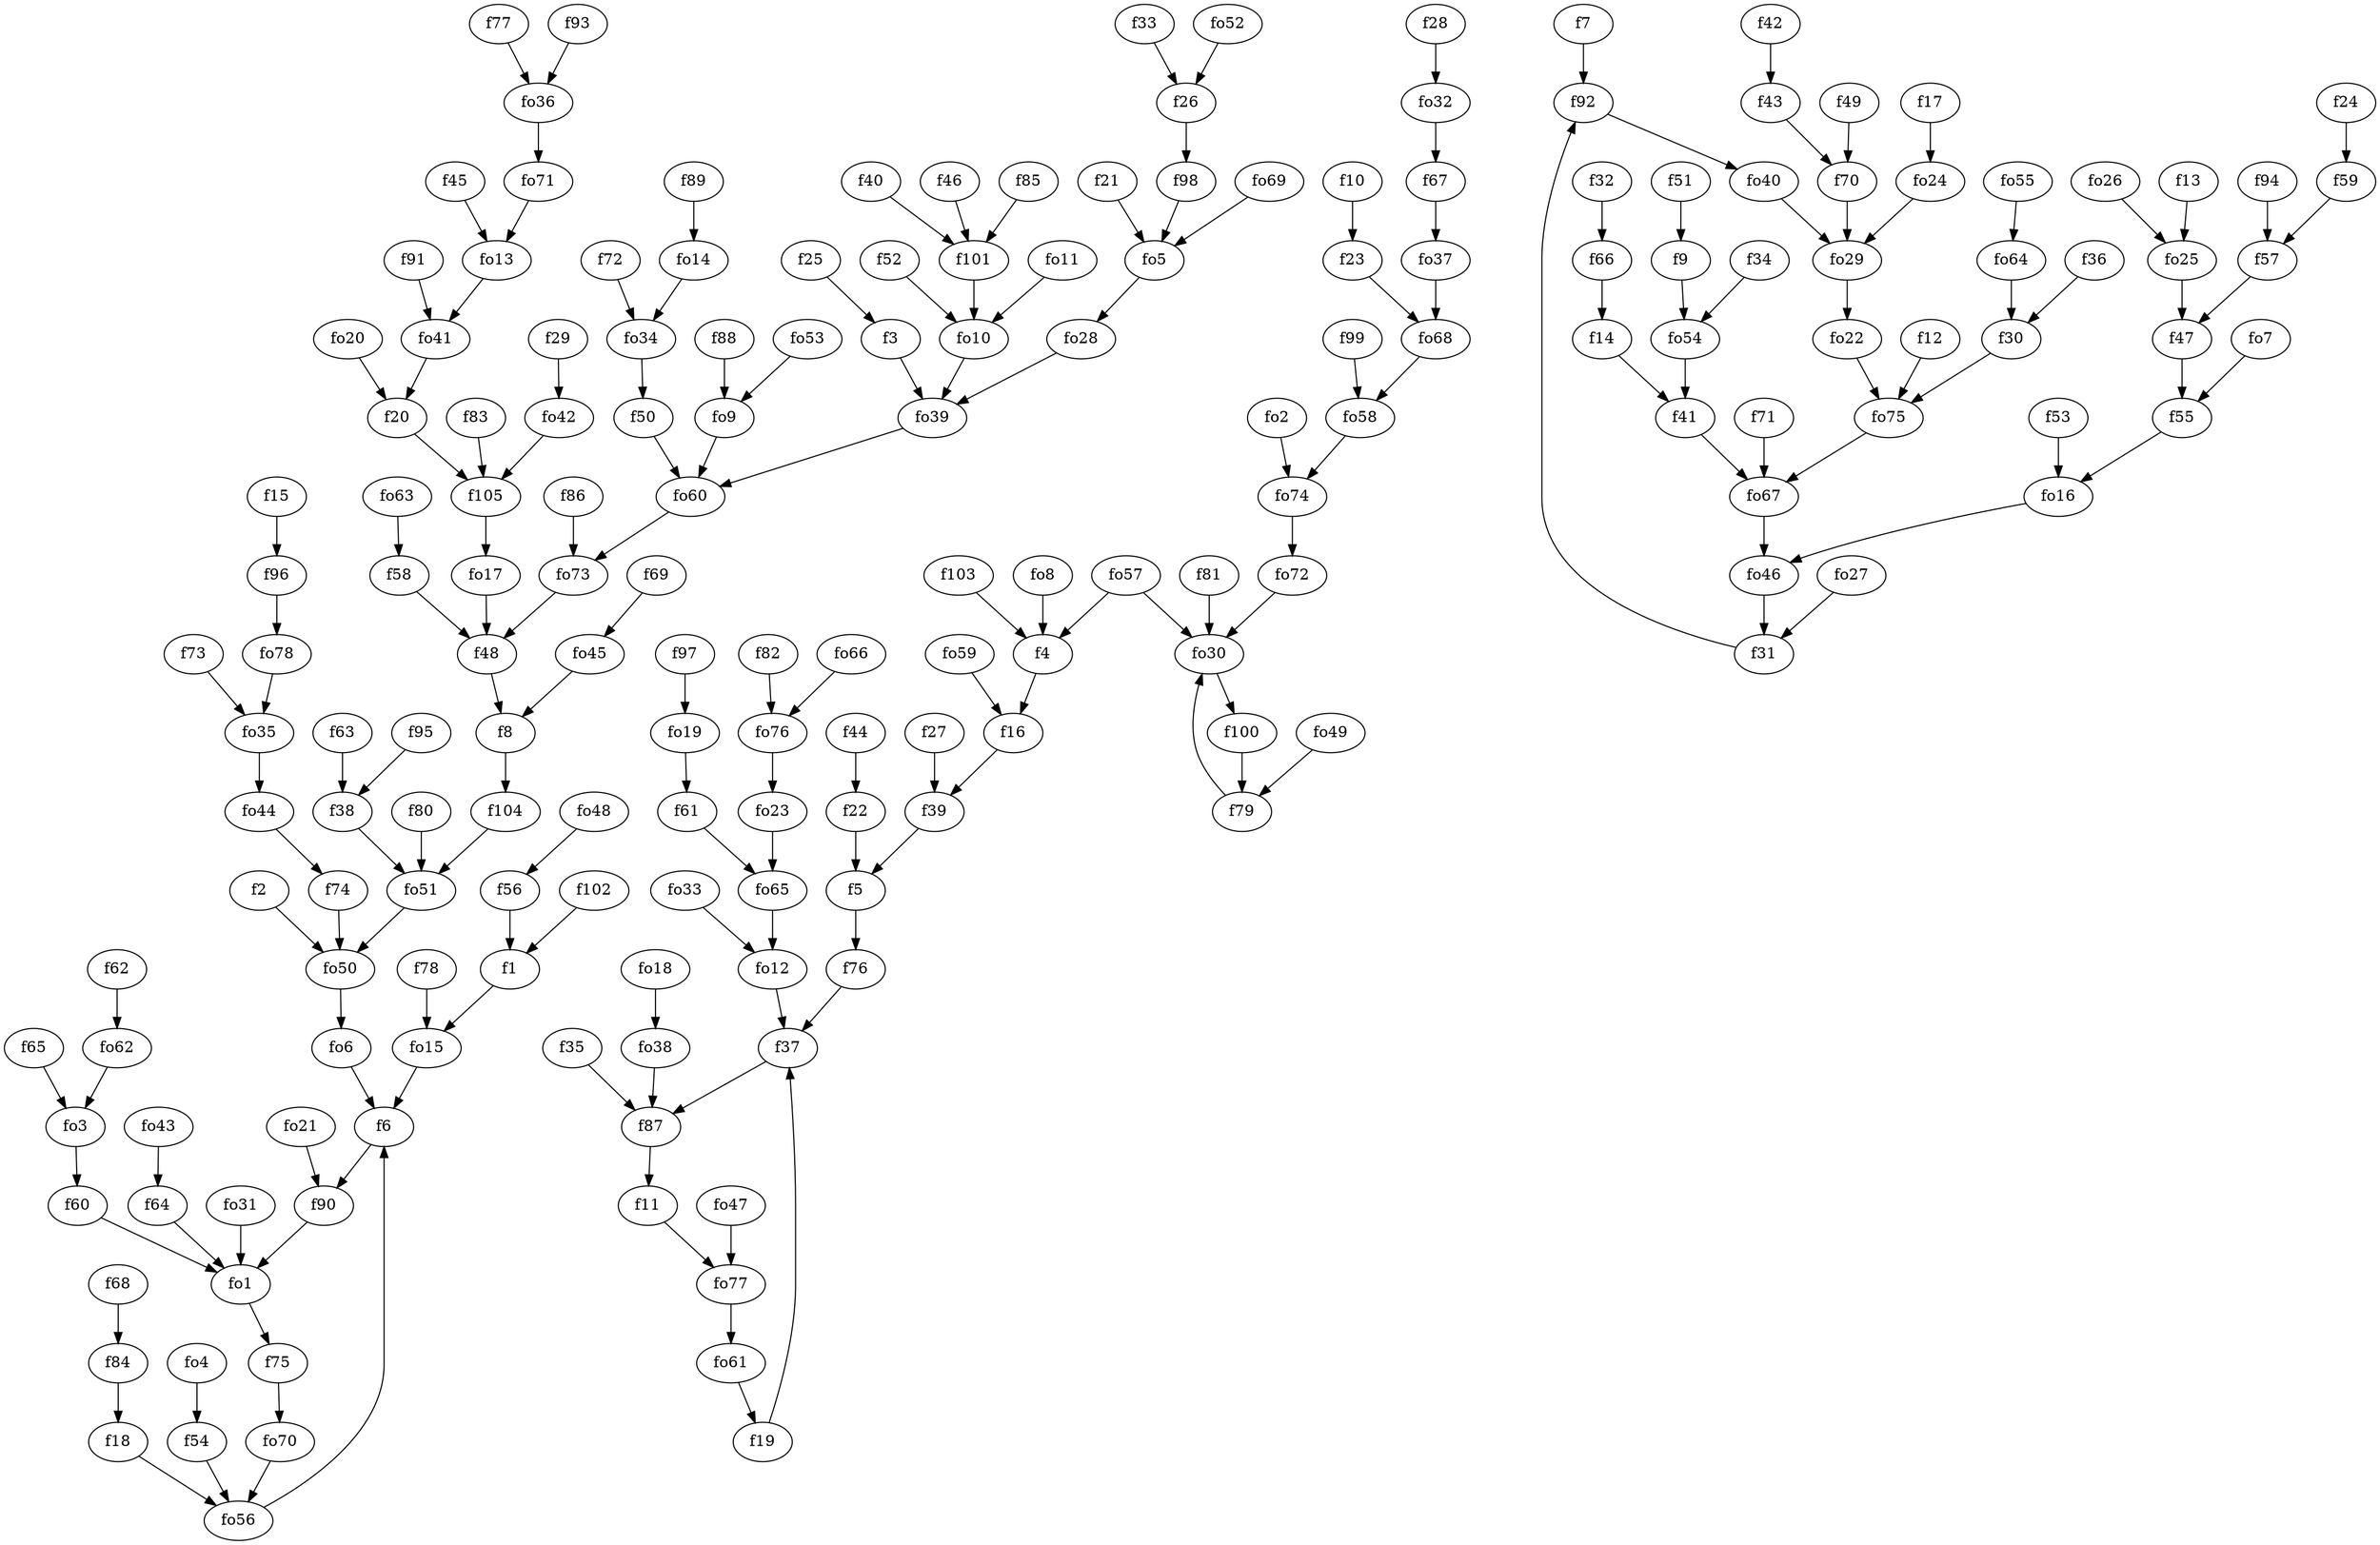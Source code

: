 strict digraph  {
f1;
f2;
f3;
f4;
f5;
f6;
f7;
f8;
f9;
f10;
f11;
f12;
f13;
f14;
f15;
f16;
f17;
f18;
f19;
f20;
f21;
f22;
f23;
f24;
f25;
f26;
f27;
f28;
f29;
f30;
f31;
f32;
f33;
f34;
f35;
f36;
f37;
f38;
f39;
f40;
f41;
f42;
f43;
f44;
f45;
f46;
f47;
f48;
f49;
f50;
f51;
f52;
f53;
f54;
f55;
f56;
f57;
f58;
f59;
f60;
f61;
f62;
f63;
f64;
f65;
f66;
f67;
f68;
f69;
f70;
f71;
f72;
f73;
f74;
f75;
f76;
f77;
f78;
f79;
f80;
f81;
f82;
f83;
f84;
f85;
f86;
f87;
f88;
f89;
f90;
f91;
f92;
f93;
f94;
f95;
f96;
f97;
f98;
f99;
f100;
f101;
f102;
f103;
f104;
f105;
fo1;
fo2;
fo3;
fo4;
fo5;
fo6;
fo7;
fo8;
fo9;
fo10;
fo11;
fo12;
fo13;
fo14;
fo15;
fo16;
fo17;
fo18;
fo19;
fo20;
fo21;
fo22;
fo23;
fo24;
fo25;
fo26;
fo27;
fo28;
fo29;
fo30;
fo31;
fo32;
fo33;
fo34;
fo35;
fo36;
fo37;
fo38;
fo39;
fo40;
fo41;
fo42;
fo43;
fo44;
fo45;
fo46;
fo47;
fo48;
fo49;
fo50;
fo51;
fo52;
fo53;
fo54;
fo55;
fo56;
fo57;
fo58;
fo59;
fo60;
fo61;
fo62;
fo63;
fo64;
fo65;
fo66;
fo67;
fo68;
fo69;
fo70;
fo71;
fo72;
fo73;
fo74;
fo75;
fo76;
fo77;
fo78;
f1 -> fo15  [weight=2];
f2 -> fo50  [weight=2];
f3 -> fo39  [weight=2];
f4 -> f16  [weight=2];
f5 -> f76  [weight=2];
f6 -> f90  [weight=2];
f7 -> f92  [weight=2];
f8 -> f104  [weight=2];
f9 -> fo54  [weight=2];
f10 -> f23  [weight=2];
f11 -> fo77  [weight=2];
f12 -> fo75  [weight=2];
f13 -> fo25  [weight=2];
f14 -> f41  [weight=2];
f15 -> f96  [weight=2];
f16 -> f39  [weight=2];
f17 -> fo24  [weight=2];
f18 -> fo56  [weight=2];
f19 -> f37  [weight=2];
f20 -> f105  [weight=2];
f21 -> fo5  [weight=2];
f22 -> f5  [weight=2];
f23 -> fo68  [weight=2];
f24 -> f59  [weight=2];
f25 -> f3  [weight=2];
f26 -> f98  [weight=2];
f27 -> f39  [weight=2];
f28 -> fo32  [weight=2];
f29 -> fo42  [weight=2];
f30 -> fo75  [weight=2];
f31 -> f92  [weight=2];
f32 -> f66  [weight=2];
f33 -> f26  [weight=2];
f34 -> fo54  [weight=2];
f35 -> f87  [weight=2];
f36 -> f30  [weight=2];
f37 -> f87  [weight=2];
f38 -> fo51  [weight=2];
f39 -> f5  [weight=2];
f40 -> f101  [weight=2];
f41 -> fo67  [weight=2];
f42 -> f43  [weight=2];
f43 -> f70  [weight=2];
f44 -> f22  [weight=2];
f45 -> fo13  [weight=2];
f46 -> f101  [weight=2];
f47 -> f55  [weight=2];
f48 -> f8  [weight=2];
f49 -> f70  [weight=2];
f50 -> fo60  [weight=2];
f51 -> f9  [weight=2];
f52 -> fo10  [weight=2];
f53 -> fo16  [weight=2];
f54 -> fo56  [weight=2];
f55 -> fo16  [weight=2];
f56 -> f1  [weight=2];
f57 -> f47  [weight=2];
f58 -> f48  [weight=2];
f59 -> f57  [weight=2];
f60 -> fo1  [weight=2];
f61 -> fo65  [weight=2];
f62 -> fo62  [weight=2];
f63 -> f38  [weight=2];
f64 -> fo1  [weight=2];
f65 -> fo3  [weight=2];
f66 -> f14  [weight=2];
f67 -> fo37  [weight=2];
f68 -> f84  [weight=2];
f69 -> fo45  [weight=2];
f70 -> fo29  [weight=2];
f71 -> fo67  [weight=2];
f72 -> fo34  [weight=2];
f73 -> fo35  [weight=2];
f74 -> fo50  [weight=2];
f75 -> fo70  [weight=2];
f76 -> f37  [weight=2];
f77 -> fo36  [weight=2];
f78 -> fo15  [weight=2];
f79 -> fo30  [weight=2];
f80 -> fo51  [weight=2];
f81 -> fo30  [weight=2];
f82 -> fo76  [weight=2];
f83 -> f105  [weight=2];
f84 -> f18  [weight=2];
f85 -> f101  [weight=2];
f86 -> fo73  [weight=2];
f87 -> f11  [weight=2];
f88 -> fo9  [weight=2];
f89 -> fo14  [weight=2];
f90 -> fo1  [weight=2];
f91 -> fo41  [weight=2];
f92 -> fo40  [weight=2];
f93 -> fo36  [weight=2];
f94 -> f57  [weight=2];
f95 -> f38  [weight=2];
f96 -> fo78  [weight=2];
f97 -> fo19  [weight=2];
f98 -> fo5  [weight=2];
f99 -> fo58  [weight=2];
f100 -> f79  [weight=2];
f101 -> fo10  [weight=2];
f102 -> f1  [weight=2];
f103 -> f4  [weight=2];
f104 -> fo51  [weight=2];
f105 -> fo17  [weight=2];
fo1 -> f75  [weight=2];
fo2 -> fo74  [weight=2];
fo3 -> f60  [weight=2];
fo4 -> f54  [weight=2];
fo5 -> fo28  [weight=2];
fo6 -> f6  [weight=2];
fo7 -> f55  [weight=2];
fo8 -> f4  [weight=2];
fo9 -> fo60  [weight=2];
fo10 -> fo39  [weight=2];
fo11 -> fo10  [weight=2];
fo12 -> f37  [weight=2];
fo13 -> fo41  [weight=2];
fo14 -> fo34  [weight=2];
fo15 -> f6  [weight=2];
fo16 -> fo46  [weight=2];
fo17 -> f48  [weight=2];
fo18 -> fo38  [weight=2];
fo19 -> f61  [weight=2];
fo20 -> f20  [weight=2];
fo21 -> f90  [weight=2];
fo22 -> fo75  [weight=2];
fo23 -> fo65  [weight=2];
fo24 -> fo29  [weight=2];
fo25 -> f47  [weight=2];
fo26 -> fo25  [weight=2];
fo27 -> f31  [weight=2];
fo28 -> fo39  [weight=2];
fo29 -> fo22  [weight=2];
fo30 -> f100  [weight=2];
fo31 -> fo1  [weight=2];
fo32 -> f67  [weight=2];
fo33 -> fo12  [weight=2];
fo34 -> f50  [weight=2];
fo35 -> fo44  [weight=2];
fo36 -> fo71  [weight=2];
fo37 -> fo68  [weight=2];
fo38 -> f87  [weight=2];
fo39 -> fo60  [weight=2];
fo40 -> fo29  [weight=2];
fo41 -> f20  [weight=2];
fo42 -> f105  [weight=2];
fo43 -> f64  [weight=2];
fo44 -> f74  [weight=2];
fo45 -> f8  [weight=2];
fo46 -> f31  [weight=2];
fo47 -> fo77  [weight=2];
fo48 -> f56  [weight=2];
fo49 -> f79  [weight=2];
fo50 -> fo6  [weight=2];
fo51 -> fo50  [weight=2];
fo52 -> f26  [weight=2];
fo53 -> fo9  [weight=2];
fo54 -> f41  [weight=2];
fo55 -> fo64  [weight=2];
fo56 -> f6  [weight=2];
fo57 -> f4  [weight=2];
fo57 -> fo30  [weight=2];
fo58 -> fo74  [weight=2];
fo59 -> f16  [weight=2];
fo60 -> fo73  [weight=2];
fo61 -> f19  [weight=2];
fo62 -> fo3  [weight=2];
fo63 -> f58  [weight=2];
fo64 -> f30  [weight=2];
fo65 -> fo12  [weight=2];
fo66 -> fo76  [weight=2];
fo67 -> fo46  [weight=2];
fo68 -> fo58  [weight=2];
fo69 -> fo5  [weight=2];
fo70 -> fo56  [weight=2];
fo71 -> fo13  [weight=2];
fo72 -> fo30  [weight=2];
fo73 -> f48  [weight=2];
fo74 -> fo72  [weight=2];
fo75 -> fo67  [weight=2];
fo76 -> fo23  [weight=2];
fo77 -> fo61  [weight=2];
fo78 -> fo35  [weight=2];
}
